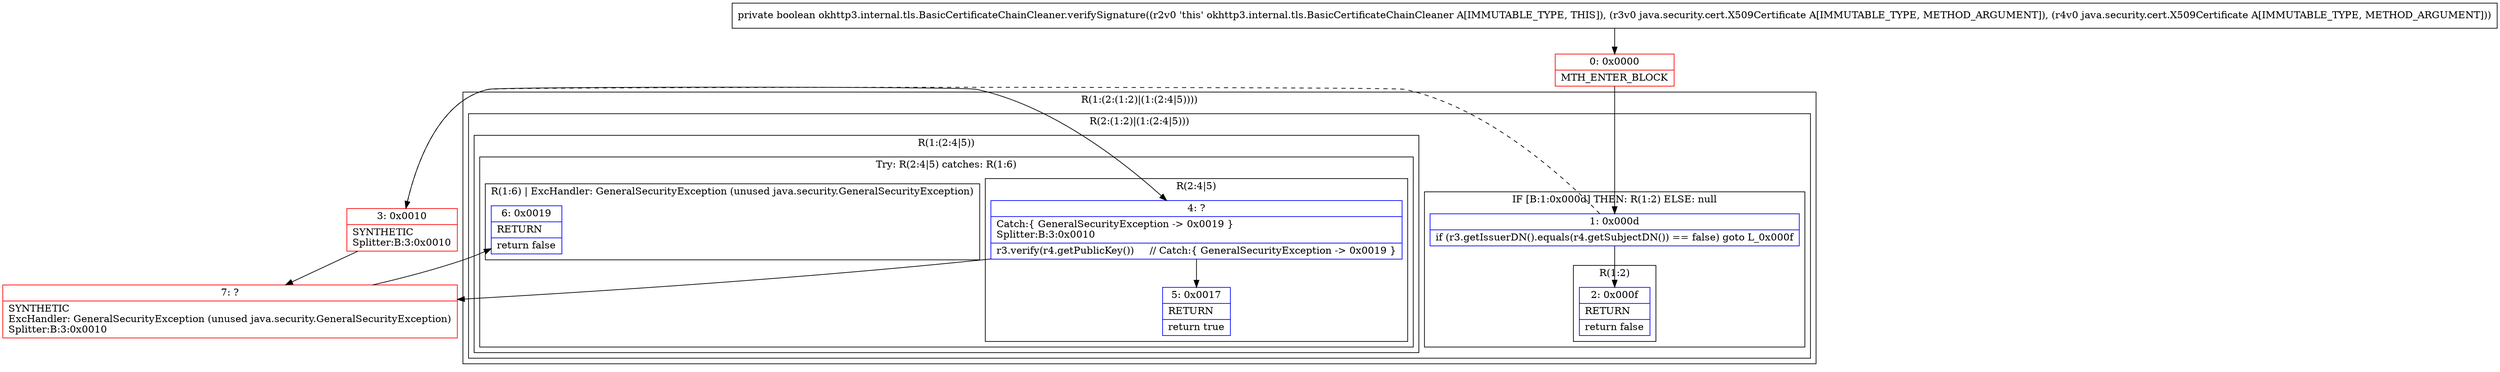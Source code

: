 digraph "CFG forokhttp3.internal.tls.BasicCertificateChainCleaner.verifySignature(Ljava\/security\/cert\/X509Certificate;Ljava\/security\/cert\/X509Certificate;)Z" {
subgraph cluster_Region_954651557 {
label = "R(1:(2:(1:2)|(1:(2:4|5))))";
node [shape=record,color=blue];
subgraph cluster_Region_82645891 {
label = "R(2:(1:2)|(1:(2:4|5)))";
node [shape=record,color=blue];
subgraph cluster_IfRegion_1905256633 {
label = "IF [B:1:0x000d] THEN: R(1:2) ELSE: null";
node [shape=record,color=blue];
Node_1 [shape=record,label="{1\:\ 0x000d|if (r3.getIssuerDN().equals(r4.getSubjectDN()) == false) goto L_0x000f\l}"];
subgraph cluster_Region_1983325840 {
label = "R(1:2)";
node [shape=record,color=blue];
Node_2 [shape=record,label="{2\:\ 0x000f|RETURN\l|return false\l}"];
}
}
subgraph cluster_Region_2017634312 {
label = "R(1:(2:4|5))";
node [shape=record,color=blue];
subgraph cluster_TryCatchRegion_350215560 {
label = "Try: R(2:4|5) catches: R(1:6)";
node [shape=record,color=blue];
subgraph cluster_Region_446375306 {
label = "R(2:4|5)";
node [shape=record,color=blue];
Node_4 [shape=record,label="{4\:\ ?|Catch:\{ GeneralSecurityException \-\> 0x0019 \}\lSplitter:B:3:0x0010\l|r3.verify(r4.getPublicKey())     \/\/ Catch:\{ GeneralSecurityException \-\> 0x0019 \}\l}"];
Node_5 [shape=record,label="{5\:\ 0x0017|RETURN\l|return true\l}"];
}
subgraph cluster_Region_1431798767 {
label = "R(1:6) | ExcHandler: GeneralSecurityException (unused java.security.GeneralSecurityException)\l";
node [shape=record,color=blue];
Node_6 [shape=record,label="{6\:\ 0x0019|RETURN\l|return false\l}"];
}
}
}
}
}
subgraph cluster_Region_1431798767 {
label = "R(1:6) | ExcHandler: GeneralSecurityException (unused java.security.GeneralSecurityException)\l";
node [shape=record,color=blue];
Node_6 [shape=record,label="{6\:\ 0x0019|RETURN\l|return false\l}"];
}
Node_0 [shape=record,color=red,label="{0\:\ 0x0000|MTH_ENTER_BLOCK\l}"];
Node_3 [shape=record,color=red,label="{3\:\ 0x0010|SYNTHETIC\lSplitter:B:3:0x0010\l}"];
Node_7 [shape=record,color=red,label="{7\:\ ?|SYNTHETIC\lExcHandler: GeneralSecurityException (unused java.security.GeneralSecurityException)\lSplitter:B:3:0x0010\l}"];
MethodNode[shape=record,label="{private boolean okhttp3.internal.tls.BasicCertificateChainCleaner.verifySignature((r2v0 'this' okhttp3.internal.tls.BasicCertificateChainCleaner A[IMMUTABLE_TYPE, THIS]), (r3v0 java.security.cert.X509Certificate A[IMMUTABLE_TYPE, METHOD_ARGUMENT]), (r4v0 java.security.cert.X509Certificate A[IMMUTABLE_TYPE, METHOD_ARGUMENT])) }"];
MethodNode -> Node_0;
Node_1 -> Node_2;
Node_1 -> Node_3[style=dashed];
Node_4 -> Node_5;
Node_4 -> Node_7;
Node_0 -> Node_1;
Node_3 -> Node_4;
Node_3 -> Node_7;
Node_7 -> Node_6;
}

